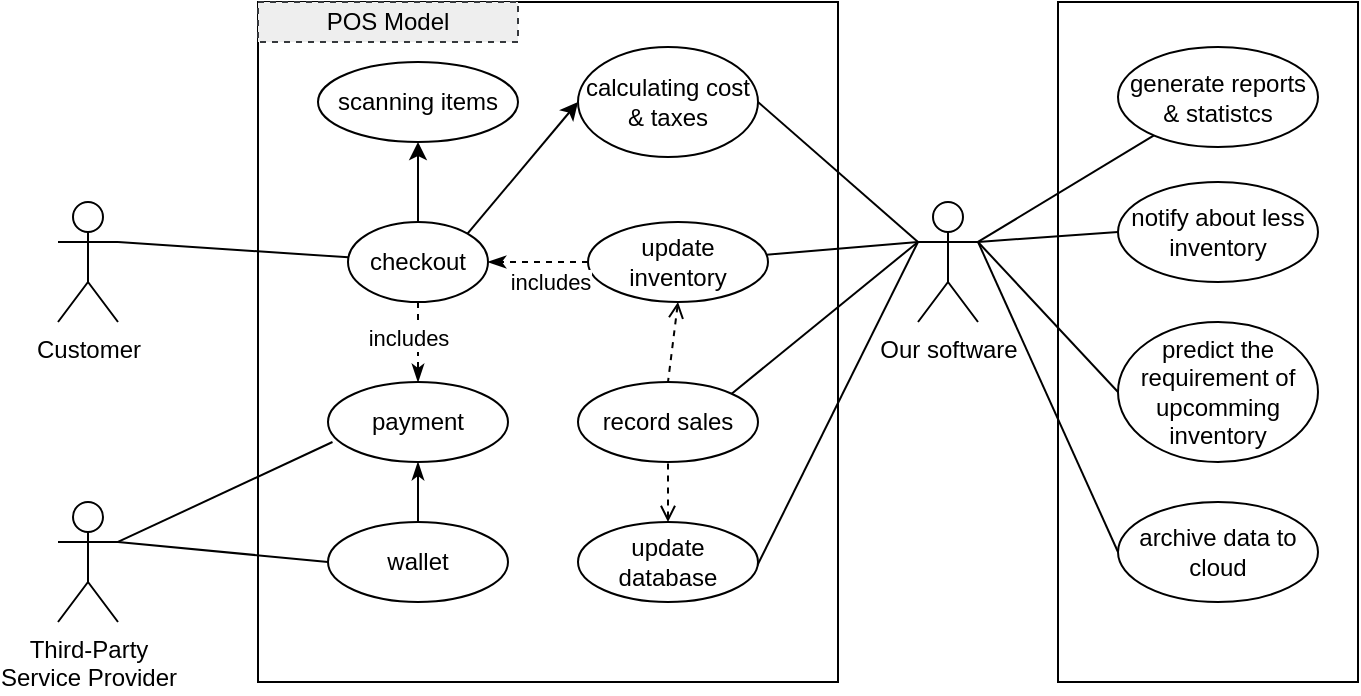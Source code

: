 <mxfile version="13.6.2" type="device"><diagram id="XyFoXBax0e0HCdZIVFh4" name="Page-1"><mxGraphModel dx="868" dy="510" grid="0" gridSize="10" guides="1" tooltips="1" connect="1" arrows="1" fold="1" page="1" pageScale="1" pageWidth="850" pageHeight="1100" math="0" shadow="0"><root><mxCell id="0"/><mxCell id="1" parent="0"/><mxCell id="uTvtlxYBA4Es9vpplHxS-16" value="" style="rounded=0;whiteSpace=wrap;html=1;" vertex="1" parent="1"><mxGeometry x="630" y="40" width="150" height="340" as="geometry"/></mxCell><mxCell id="uTvtlxYBA4Es9vpplHxS-3" value="" style="rounded=0;whiteSpace=wrap;html=1;" vertex="1" parent="1"><mxGeometry x="230" y="40" width="290" height="340" as="geometry"/></mxCell><mxCell id="uTvtlxYBA4Es9vpplHxS-42" style="edgeStyle=none;rounded=0;orthogonalLoop=1;jettySize=auto;html=1;exitX=1;exitY=0.333;exitDx=0;exitDy=0;exitPerimeter=0;startArrow=none;startFill=0;endArrow=none;endFill=0;" edge="1" parent="1" source="uTvtlxYBA4Es9vpplHxS-1" target="uTvtlxYBA4Es9vpplHxS-4"><mxGeometry relative="1" as="geometry"/></mxCell><mxCell id="uTvtlxYBA4Es9vpplHxS-1" value="Customer" style="shape=umlActor;verticalLabelPosition=bottom;verticalAlign=top;html=1;outlineConnect=0;" vertex="1" parent="1"><mxGeometry x="130" y="140" width="30" height="60" as="geometry"/></mxCell><mxCell id="uTvtlxYBA4Es9vpplHxS-37" style="edgeStyle=none;rounded=0;orthogonalLoop=1;jettySize=auto;html=1;exitX=0;exitY=0.333;exitDx=0;exitDy=0;exitPerimeter=0;startArrow=none;startFill=0;endArrow=none;endFill=0;" edge="1" parent="1" source="uTvtlxYBA4Es9vpplHxS-2" target="uTvtlxYBA4Es9vpplHxS-12"><mxGeometry relative="1" as="geometry"/></mxCell><mxCell id="uTvtlxYBA4Es9vpplHxS-38" style="edgeStyle=none;rounded=0;orthogonalLoop=1;jettySize=auto;html=1;exitX=0;exitY=0.333;exitDx=0;exitDy=0;exitPerimeter=0;entryX=1;entryY=0;entryDx=0;entryDy=0;startArrow=none;startFill=0;endArrow=none;endFill=0;" edge="1" parent="1" source="uTvtlxYBA4Es9vpplHxS-2" target="uTvtlxYBA4Es9vpplHxS-13"><mxGeometry relative="1" as="geometry"/></mxCell><mxCell id="uTvtlxYBA4Es9vpplHxS-39" style="edgeStyle=none;rounded=0;orthogonalLoop=1;jettySize=auto;html=1;exitX=1;exitY=0.333;exitDx=0;exitDy=0;exitPerimeter=0;startArrow=none;startFill=0;endArrow=none;endFill=0;" edge="1" parent="1" source="uTvtlxYBA4Es9vpplHxS-2" target="uTvtlxYBA4Es9vpplHxS-17"><mxGeometry relative="1" as="geometry"/></mxCell><mxCell id="uTvtlxYBA4Es9vpplHxS-40" style="edgeStyle=none;rounded=0;orthogonalLoop=1;jettySize=auto;html=1;exitX=1;exitY=0.333;exitDx=0;exitDy=0;exitPerimeter=0;entryX=0;entryY=0.5;entryDx=0;entryDy=0;startArrow=none;startFill=0;endArrow=none;endFill=0;" edge="1" parent="1" source="uTvtlxYBA4Es9vpplHxS-2" target="uTvtlxYBA4Es9vpplHxS-18"><mxGeometry relative="1" as="geometry"/></mxCell><mxCell id="uTvtlxYBA4Es9vpplHxS-41" style="edgeStyle=none;rounded=0;orthogonalLoop=1;jettySize=auto;html=1;exitX=1;exitY=0.333;exitDx=0;exitDy=0;exitPerimeter=0;entryX=0;entryY=0.5;entryDx=0;entryDy=0;startArrow=none;startFill=0;endArrow=none;endFill=0;" edge="1" parent="1" source="uTvtlxYBA4Es9vpplHxS-2" target="uTvtlxYBA4Es9vpplHxS-19"><mxGeometry relative="1" as="geometry"/></mxCell><mxCell id="uTvtlxYBA4Es9vpplHxS-48" style="edgeStyle=none;rounded=0;orthogonalLoop=1;jettySize=auto;html=1;exitX=1;exitY=0.333;exitDx=0;exitDy=0;exitPerimeter=0;entryX=0;entryY=0.5;entryDx=0;entryDy=0;startArrow=none;startFill=0;endArrow=none;endFill=0;" edge="1" parent="1" source="uTvtlxYBA4Es9vpplHxS-2" target="uTvtlxYBA4Es9vpplHxS-47"><mxGeometry relative="1" as="geometry"/></mxCell><mxCell id="uTvtlxYBA4Es9vpplHxS-49" style="edgeStyle=none;rounded=0;orthogonalLoop=1;jettySize=auto;html=1;exitX=0;exitY=0.333;exitDx=0;exitDy=0;exitPerimeter=0;entryX=1;entryY=0.5;entryDx=0;entryDy=0;startArrow=none;startFill=0;endArrow=none;endFill=0;" edge="1" parent="1" source="uTvtlxYBA4Es9vpplHxS-2" target="uTvtlxYBA4Es9vpplHxS-6"><mxGeometry relative="1" as="geometry"/></mxCell><mxCell id="uTvtlxYBA4Es9vpplHxS-50" style="edgeStyle=none;rounded=0;orthogonalLoop=1;jettySize=auto;html=1;exitX=0;exitY=0.333;exitDx=0;exitDy=0;exitPerimeter=0;entryX=0.967;entryY=0.675;entryDx=0;entryDy=0;entryPerimeter=0;startArrow=none;startFill=0;endArrow=none;endFill=0;" edge="1" parent="1" source="uTvtlxYBA4Es9vpplHxS-2" target="uTvtlxYBA4Es9vpplHxS-14"><mxGeometry relative="1" as="geometry"/></mxCell><mxCell id="uTvtlxYBA4Es9vpplHxS-2" value="Our software" style="shape=umlActor;verticalLabelPosition=bottom;verticalAlign=top;html=1;outlineConnect=0;" vertex="1" parent="1"><mxGeometry x="560" y="140" width="30" height="60" as="geometry"/></mxCell><mxCell id="uTvtlxYBA4Es9vpplHxS-22" style="edgeStyle=orthogonalEdgeStyle;rounded=0;orthogonalLoop=1;jettySize=auto;html=1;exitX=0.5;exitY=0;exitDx=0;exitDy=0;entryX=0.5;entryY=1;entryDx=0;entryDy=0;" edge="1" parent="1" source="uTvtlxYBA4Es9vpplHxS-4" target="uTvtlxYBA4Es9vpplHxS-7"><mxGeometry relative="1" as="geometry"/></mxCell><mxCell id="uTvtlxYBA4Es9vpplHxS-4" value="checkout" style="ellipse;whiteSpace=wrap;html=1;" vertex="1" parent="1"><mxGeometry x="275" y="150" width="70" height="40" as="geometry"/></mxCell><mxCell id="uTvtlxYBA4Es9vpplHxS-5" value="payment" style="ellipse;whiteSpace=wrap;html=1;" vertex="1" parent="1"><mxGeometry x="265" y="230" width="90" height="40" as="geometry"/></mxCell><mxCell id="uTvtlxYBA4Es9vpplHxS-6" value="calculating cost &amp;amp; taxes" style="ellipse;whiteSpace=wrap;html=1;" vertex="1" parent="1"><mxGeometry x="390" y="62.5" width="90" height="55" as="geometry"/></mxCell><mxCell id="uTvtlxYBA4Es9vpplHxS-7" value="scanning items" style="ellipse;whiteSpace=wrap;html=1;" vertex="1" parent="1"><mxGeometry x="260" y="70" width="100" height="40" as="geometry"/></mxCell><mxCell id="uTvtlxYBA4Es9vpplHxS-28" style="edgeStyle=orthogonalEdgeStyle;rounded=0;orthogonalLoop=1;jettySize=auto;html=1;exitX=0.5;exitY=0;exitDx=0;exitDy=0;entryX=0.5;entryY=1;entryDx=0;entryDy=0;endArrow=classicThin;endFill=1;" edge="1" parent="1" source="uTvtlxYBA4Es9vpplHxS-8" target="uTvtlxYBA4Es9vpplHxS-5"><mxGeometry relative="1" as="geometry"/></mxCell><mxCell id="uTvtlxYBA4Es9vpplHxS-8" value="wallet" style="ellipse;whiteSpace=wrap;html=1;" vertex="1" parent="1"><mxGeometry x="265" y="300" width="90" height="40" as="geometry"/></mxCell><mxCell id="uTvtlxYBA4Es9vpplHxS-43" style="edgeStyle=none;rounded=0;orthogonalLoop=1;jettySize=auto;html=1;exitX=1;exitY=0.333;exitDx=0;exitDy=0;exitPerimeter=0;entryX=0;entryY=0.5;entryDx=0;entryDy=0;startArrow=none;startFill=0;endArrow=none;endFill=0;" edge="1" parent="1" source="uTvtlxYBA4Es9vpplHxS-10" target="uTvtlxYBA4Es9vpplHxS-8"><mxGeometry relative="1" as="geometry"/></mxCell><mxCell id="uTvtlxYBA4Es9vpplHxS-44" style="edgeStyle=none;rounded=0;orthogonalLoop=1;jettySize=auto;html=1;exitX=1;exitY=0.333;exitDx=0;exitDy=0;exitPerimeter=0;entryX=0.025;entryY=0.75;entryDx=0;entryDy=0;entryPerimeter=0;startArrow=none;startFill=0;endArrow=none;endFill=0;" edge="1" parent="1" source="uTvtlxYBA4Es9vpplHxS-10" target="uTvtlxYBA4Es9vpplHxS-5"><mxGeometry relative="1" as="geometry"/></mxCell><mxCell id="uTvtlxYBA4Es9vpplHxS-10" value="Third-Party&lt;br&gt;Service Provider" style="shape=umlActor;verticalLabelPosition=bottom;verticalAlign=top;html=1;outlineConnect=0;" vertex="1" parent="1"><mxGeometry x="130" y="290" width="30" height="60" as="geometry"/></mxCell><mxCell id="uTvtlxYBA4Es9vpplHxS-11" value="POS Model" style="text;html=1;align=center;verticalAlign=middle;whiteSpace=wrap;rounded=0;dashed=1;fillColor=#eeeeee;strokeColor=#36393d;" vertex="1" parent="1"><mxGeometry x="230" y="40" width="130" height="20" as="geometry"/></mxCell><mxCell id="uTvtlxYBA4Es9vpplHxS-12" value="update inventory" style="ellipse;whiteSpace=wrap;html=1;" vertex="1" parent="1"><mxGeometry x="395" y="150" width="90" height="40" as="geometry"/></mxCell><mxCell id="uTvtlxYBA4Es9vpplHxS-13" value="record sales" style="ellipse;whiteSpace=wrap;html=1;" vertex="1" parent="1"><mxGeometry x="390" y="230" width="90" height="40" as="geometry"/></mxCell><mxCell id="uTvtlxYBA4Es9vpplHxS-14" value="update database" style="ellipse;whiteSpace=wrap;html=1;" vertex="1" parent="1"><mxGeometry x="390" y="300" width="90" height="40" as="geometry"/></mxCell><mxCell id="uTvtlxYBA4Es9vpplHxS-17" value="generate reports &amp;amp; statistcs" style="ellipse;whiteSpace=wrap;html=1;" vertex="1" parent="1"><mxGeometry x="660" y="62.5" width="100" height="50" as="geometry"/></mxCell><mxCell id="uTvtlxYBA4Es9vpplHxS-18" value="notify about less inventory" style="ellipse;whiteSpace=wrap;html=1;" vertex="1" parent="1"><mxGeometry x="660" y="130" width="100" height="50" as="geometry"/></mxCell><mxCell id="uTvtlxYBA4Es9vpplHxS-19" value="predict the requirement of upcomming inventory" style="ellipse;whiteSpace=wrap;html=1;" vertex="1" parent="1"><mxGeometry x="660" y="200" width="100" height="70" as="geometry"/></mxCell><mxCell id="uTvtlxYBA4Es9vpplHxS-21" value="" style="endArrow=classic;html=1;entryX=0;entryY=0.5;entryDx=0;entryDy=0;exitX=1;exitY=0;exitDx=0;exitDy=0;" edge="1" parent="1" source="uTvtlxYBA4Es9vpplHxS-4" target="uTvtlxYBA4Es9vpplHxS-6"><mxGeometry width="50" height="50" relative="1" as="geometry"><mxPoint x="340" y="150" as="sourcePoint"/><mxPoint x="390" y="100" as="targetPoint"/></mxGeometry></mxCell><mxCell id="uTvtlxYBA4Es9vpplHxS-24" value="" style="endArrow=classicThin;dashed=1;html=1;exitX=0;exitY=0.5;exitDx=0;exitDy=0;entryX=1;entryY=0.5;entryDx=0;entryDy=0;endFill=1;" edge="1" parent="1" source="uTvtlxYBA4Es9vpplHxS-12" target="uTvtlxYBA4Es9vpplHxS-4"><mxGeometry width="50" height="50" relative="1" as="geometry"><mxPoint x="360" y="200" as="sourcePoint"/><mxPoint x="410" y="150" as="targetPoint"/></mxGeometry></mxCell><mxCell id="uTvtlxYBA4Es9vpplHxS-25" value="includes" style="edgeLabel;html=1;align=center;verticalAlign=middle;resizable=0;points=[];" vertex="1" connectable="0" parent="uTvtlxYBA4Es9vpplHxS-24"><mxGeometry x="-0.501" y="2" relative="1" as="geometry"><mxPoint x="-7.06" y="8" as="offset"/></mxGeometry></mxCell><mxCell id="uTvtlxYBA4Es9vpplHxS-26" value="" style="endArrow=classicThin;dashed=1;html=1;exitX=0.5;exitY=1;exitDx=0;exitDy=0;entryX=0.5;entryY=0;entryDx=0;entryDy=0;endFill=1;" edge="1" parent="1" source="uTvtlxYBA4Es9vpplHxS-4" target="uTvtlxYBA4Es9vpplHxS-5"><mxGeometry width="50" height="50" relative="1" as="geometry"><mxPoint x="335.0" y="209.41" as="sourcePoint"/><mxPoint x="285" y="209.41" as="targetPoint"/></mxGeometry></mxCell><mxCell id="uTvtlxYBA4Es9vpplHxS-27" value="includes" style="edgeLabel;html=1;align=center;verticalAlign=middle;resizable=0;points=[];" vertex="1" connectable="0" parent="uTvtlxYBA4Es9vpplHxS-26"><mxGeometry x="-0.501" y="2" relative="1" as="geometry"><mxPoint x="-7.06" y="8" as="offset"/></mxGeometry></mxCell><mxCell id="uTvtlxYBA4Es9vpplHxS-30" value="" style="endArrow=none;dashed=1;html=1;entryX=0.5;entryY=0;entryDx=0;entryDy=0;exitX=0.5;exitY=1;exitDx=0;exitDy=0;startArrow=open;startFill=0;" edge="1" parent="1" source="uTvtlxYBA4Es9vpplHxS-12" target="uTvtlxYBA4Es9vpplHxS-13"><mxGeometry width="50" height="50" relative="1" as="geometry"><mxPoint x="420" y="240" as="sourcePoint"/><mxPoint x="470" y="190" as="targetPoint"/></mxGeometry></mxCell><mxCell id="uTvtlxYBA4Es9vpplHxS-31" value="" style="endArrow=none;dashed=1;html=1;entryX=0.5;entryY=1;entryDx=0;entryDy=0;exitX=0.5;exitY=0;exitDx=0;exitDy=0;startArrow=open;startFill=0;" edge="1" parent="1" source="uTvtlxYBA4Es9vpplHxS-14" target="uTvtlxYBA4Es9vpplHxS-13"><mxGeometry width="50" height="50" relative="1" as="geometry"><mxPoint x="450" y="200" as="sourcePoint"/><mxPoint x="445" y="240" as="targetPoint"/></mxGeometry></mxCell><mxCell id="uTvtlxYBA4Es9vpplHxS-47" value="archive data to cloud" style="ellipse;whiteSpace=wrap;html=1;" vertex="1" parent="1"><mxGeometry x="660" y="290" width="100" height="50" as="geometry"/></mxCell></root></mxGraphModel></diagram></mxfile>